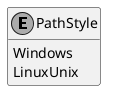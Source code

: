 ﻿@startuml
hide empty members
skinparam monochrome true
skinparam backgroundcolor transparent

enum PathStyle {
    Windows
    LinuxUnix
}

@enduml
